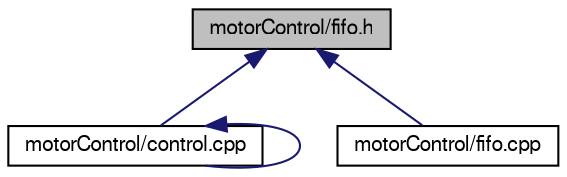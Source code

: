 digraph G
{
  edge [fontname="FreeSans",fontsize="10",labelfontname="FreeSans",labelfontsize="10"];
  node [fontname="FreeSans",fontsize="10",shape=record];
  Node1 [label="motorControl/fifo.h",height=0.2,width=0.4,color="black", fillcolor="grey75", style="filled" fontcolor="black"];
  Node1 -> Node2 [dir=back,color="midnightblue",fontsize="10",style="solid",fontname="FreeSans"];
  Node2 [label="motorControl/control.cpp",height=0.2,width=0.4,color="black", fillcolor="white", style="filled",URL="$control_8cpp.html"];
  Node2 -> Node2 [dir=back,color="midnightblue",fontsize="10",style="solid",fontname="FreeSans"];
  Node1 -> Node3 [dir=back,color="midnightblue",fontsize="10",style="solid",fontname="FreeSans"];
  Node3 [label="motorControl/fifo.cpp",height=0.2,width=0.4,color="black", fillcolor="white", style="filled",URL="$fifo_8cpp.html"];
}
